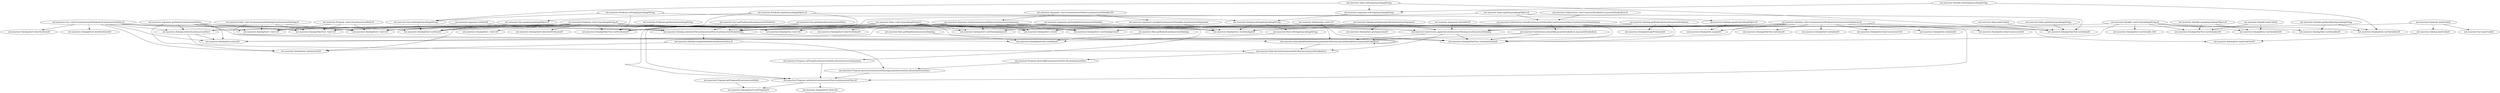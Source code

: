 digraph DependencyGraph {
	"net.mooctest.Argument.variable(Lnet/mooctest/Variable;)Lnet/mooctest/Argument;" -> "net.mooctest.DatalogTest1.testDatalog2()V";
	"net.mooctest.Fact.getPredicate()Lnet/mooctest/Predicate;" -> "net.mooctest.Datalog.substituteTo(Lnet/mooctest/Fact;)Lnet/mooctest/Substitution;";
	"net.mooctest.Fact.getPredicate()Lnet/mooctest/Predicate;" -> "net.mooctest.Program.canDerive(Lnet/mooctest/Fact;[Lnet/mooctest/Fact;)Z";
	"net.mooctest.Predicate.equals(Ljava/lang/Object;)Z" -> "net.mooctest.Datalog.substituteTo(Lnet/mooctest/Fact;)Lnet/mooctest/Substitution;";
	"net.mooctest.Predicate.equals(Ljava/lang/Object;)Z" -> "net.mooctest.Datalog.equals(Ljava/lang/Object;)Z";
	"net.mooctest.Predicate.equals(Ljava/lang/Object;)Z" -> "net.mooctest.DatalogOtherTest.testPredicate()V";
	"net.mooctest.Predicate.equals(Ljava/lang/Object;)Z" -> "net.mooctest.Fact.equals(Ljava/lang/Object;)Z";
	"net.mooctest.Predicate.hashCode()I" -> "net.mooctest.Fact.hashCode()I";
	"net.mooctest.Predicate.hashCode()I" -> "net.mooctest.Datalog.hashCode()I";
	"net.mooctest.Predicate.hashCode()I" -> "net.mooctest.DatalogOtherTest.testPredicate()V";
	"net.mooctest.Program.<init>([Lnet/mooctest/Rule;)V" -> "net.mooctest.DatalogTest4.<init>()V";
	"net.mooctest.Program.<init>([Lnet/mooctest/Rule;)V" -> "net.mooctest.DatalogTest5.<init>()V";
	"net.mooctest.Program.<init>([Lnet/mooctest/Rule;)V" -> "net.mooctest.DatalogOtherTest.<init>()V";
	"net.mooctest.Program.query(Lnet/mooctest/Datalog;[Lnet/mooctest/Fact;)[Lnet/mooctest/Fact;" -> "net.mooctest.Program.canDerive(Lnet/mooctest/Fact;[Lnet/mooctest/Fact;)Z";
	"net.mooctest.Predicate.<init>(Ljava/lang/String;)V" -> "net.mooctest.DatalogTest.<init>()V";
	"net.mooctest.Predicate.<init>(Ljava/lang/String;)V" -> "net.mooctest.DatalogTest3.testFact()V";
	"net.mooctest.Predicate.<init>(Ljava/lang/String;)V" -> "net.mooctest.DatalogTest1.<init>()V";
	"net.mooctest.Predicate.<init>(Ljava/lang/String;)V" -> "net.mooctest.DatalogTest1.test()V";
	"net.mooctest.Predicate.<init>(Ljava/lang/String;)V" -> "net.mooctest.DatalogTest1.testDatalogSames()V";
	"net.mooctest.Predicate.<init>(Ljava/lang/String;)V" -> "net.mooctest.DatalogTest.substituteTo()V";
	"net.mooctest.Predicate.<init>(Ljava/lang/String;)V" -> "net.mooctest.DatalogTest4.<init>()V";
	"net.mooctest.Predicate.<init>(Ljava/lang/String;)V" -> "net.mooctest.DatalogTest5.<init>()V";
	"net.mooctest.Predicate.<init>(Ljava/lang/String;)V" -> "net.mooctest.DatalogTest5.blowTestPredicate()V";
	"net.mooctest.Predicate.<init>(Ljava/lang/String;)V" -> "net.mooctest.DatalogOtherTest.<init>()V";
	"net.mooctest.Predicate.<init>(Ljava/lang/String;)V" -> "net.mooctest.DatalogTest1.testDatalog2()V";
	"net.mooctest.Predicate.<init>(Ljava/lang/String;)V" -> "net.mooctest.DatalogTest1.testDatalogGets()V";
	"net.mooctest.Predicate.<init>(Ljava/lang/String;)V" -> "net.mooctest.DatalogOtherTest.testPredicate()V";
	"net.mooctest.Argument.getValue()Lnet/mooctest/Value;" -> "net.mooctest.Datalog.substituteTo(Lnet/mooctest/Fact;)Lnet/mooctest/Substitution;";
	"net.mooctest.Argument.getValue()Lnet/mooctest/Value;" -> "net.mooctest.DatalogTest.substituteTo()V";
	"net.mooctest.Argument.getValue()Lnet/mooctest/Value;" -> "net.mooctest.DatalogTest4.<init>()V";
	"net.mooctest.Argument.getValue()Lnet/mooctest/Value;" -> "net.mooctest.DatalogTest5.<init>()V";
	"net.mooctest.Argument.getValue()Lnet/mooctest/Value;" -> "net.mooctest.DatalogOtherTest.<init>()V";
	"net.mooctest.Argument.getValue()Lnet/mooctest/Value;" -> "net.mooctest.DatalogOtherTest.testSubstitution()V";
	"net.mooctest.Argument.getValue()Lnet/mooctest/Value;" -> "net.mooctest.DatalogTest.toFact()V";
	"net.mooctest.Argument.getValue()Lnet/mooctest/Value;" -> "net.mooctest.Datalog.toFact()Lnet/mooctest/Fact;";
	"net.mooctest.Variable.equals(Ljava/lang/Object;)Z" -> "net.mooctest.DatalogTest2.testVariable3()V";
	"net.mooctest.Variable.equals(Ljava/lang/Object;)Z" -> "net.mooctest.DatalogOtherTest.testVariable3()V";
	"net.mooctest.Program.deriveAll([Lnet/mooctest/Fact;)[Lnet/mooctest/Fact;" -> "net.mooctest.Program.query(Lnet/mooctest/Datalog;[Lnet/mooctest/Fact;)[Lnet/mooctest/Fact;";
	"net.mooctest.Value.<init>(Ljava/lang/String;)V" -> "net.mooctest.DatalogTest.<init>()V";
	"net.mooctest.Value.<init>(Ljava/lang/String;)V" -> "net.mooctest.DatalogTest3.testFact()V";
	"net.mooctest.Value.<init>(Ljava/lang/String;)V" -> "net.mooctest.DatalogTest1.test()V";
	"net.mooctest.Value.<init>(Ljava/lang/String;)V" -> "net.mooctest.DatalogTest1.testDatalogSames()V";
	"net.mooctest.Value.<init>(Ljava/lang/String;)V" -> "net.mooctest.DatalogTest4.<init>()V";
	"net.mooctest.Value.<init>(Ljava/lang/String;)V" -> "net.mooctest.DatalogTest5.<init>()V";
	"net.mooctest.Value.<init>(Ljava/lang/String;)V" -> "net.mooctest.DatalogOtherTest.<init>()V";
	"net.mooctest.Value.<init>(Ljava/lang/String;)V" -> "net.mooctest.DatalogOtherTest.testSubstitution()V";
	"net.mooctest.Value.<init>(Ljava/lang/String;)V" -> "net.mooctest.DatalogTest5.blowTestValue()V";
	"net.mooctest.Value.<init>(Ljava/lang/String;)V" -> "net.mooctest.DatalogTest1.testDatalog2()V";
	"net.mooctest.Value.<init>(Ljava/lang/String;)V" -> "net.mooctest.DatalogTest1.testDatalogGets()V";
	"net.mooctest.Value.<init>(Ljava/lang/String;)V" -> "net.mooctest.DatalogOtherTest.testValue()V";
	"net.mooctest.Datalog.substituteTo(Lnet/mooctest/Fact;)Lnet/mooctest/Substitution;" -> "net.mooctest.Rule.findAllSubstitutions(Ljava/util/Collection;Ljava/util/LinkedList;)Ljava/util/LinkedList;";
	"net.mooctest.Datalog.substituteTo(Lnet/mooctest/Fact;)Lnet/mooctest/Substitution;" -> "net.mooctest.Datalog.compatibleWith(Lnet/mooctest/Fact;)Z";
	"net.mooctest.Argument.toString()Ljava/lang/String;" -> "net.mooctest.Datalog.toString()Ljava/lang/String;";
	"net.mooctest.Predicate.toString()Ljava/lang/String;" -> "net.mooctest.Fact.toString()Ljava/lang/String;";
	"net.mooctest.Predicate.toString()Ljava/lang/String;" -> "net.mooctest.Datalog.toString()Ljava/lang/String;";
	"net.mooctest.Predicate.toString()Ljava/lang/String;" -> "net.mooctest.DatalogOtherTest.testPredicate()V";
	"net.mooctest.Rule.deriveOnce(Ljava/util/Collection;)Ljava/util/LinkedList;" -> "net.mooctest.Program.deriveAll([Lnet/mooctest/Fact;)[Lnet/mooctest/Fact;";
	"net.mooctest.Datalog.equals(Ljava/lang/Object;)Z" -> "net.mooctest.DatalogTest.equals()V";
	"net.mooctest.Value.hashCode()I" -> "net.mooctest.DatalogOtherTest.testValue()V";
	"net.mooctest.Variable.<init>(Ljava/lang/String;)V" -> "net.mooctest.DatalogTest2.testVariable3()V";
	"net.mooctest.Variable.<init>(Ljava/lang/String;)V" -> "net.mooctest.DatalogOtherTest.testSubstitution()V";
	"net.mooctest.Variable.<init>(Ljava/lang/String;)V" -> "net.mooctest.DatalogTest2.testVariable2()V";
	"net.mooctest.Variable.<init>(Ljava/lang/String;)V" -> "net.mooctest.DatalogTest1.testDatalog2()V";
	"net.mooctest.Variable.<init>(Ljava/lang/String;)V" -> "net.mooctest.DatalogOtherTest.testVariable3()V";
	"net.mooctest.Variable.<init>(Ljava/lang/String;)V" -> "net.mooctest.DatalogTest2.testVariable_0()V";
	"net.mooctest.Variable.<init>(Ljava/lang/String;)V" -> "net.mooctest.DatalogTest2.testVariable()V";
	"net.mooctest.Fact.getValues()[Lnet/mooctest/Value;" -> "net.mooctest.Datalog.substituteTo(Lnet/mooctest/Fact;)Lnet/mooctest/Substitution;";
	"net.mooctest.Fact.getValues()[Lnet/mooctest/Value;" -> "net.mooctest.Program.canDerive(Lnet/mooctest/Fact;[Lnet/mooctest/Fact;)Z";
	"net.mooctest.Value.equals(Ljava/lang/Object;)Z" -> "net.mooctest.Datalog.substituteTo(Lnet/mooctest/Fact;)Lnet/mooctest/Substitution;";
	"net.mooctest.Value.equals(Ljava/lang/Object;)Z" -> "net.mooctest.Substitution.extend(Lnet/mooctest/Variable;Lnet/mooctest/Value;)Lnet/mooctest/Substitution;";
	"net.mooctest.Value.equals(Ljava/lang/Object;)Z" -> "net.mooctest.DatalogOtherTest.testValue()V";
	"net.mooctest.Substitution.<init>()V" -> "net.mooctest.Datalog.substituteTo(Lnet/mooctest/Fact;)Lnet/mooctest/Substitution;";
	"net.mooctest.Substitution.<init>()V" -> "net.mooctest.DatalogOtherTest.testSubstitution()V";
	"net.mooctest.Substitution.<init>()V" -> "net.mooctest.Rule.findAllSubstitutions(Ljava/util/Collection;Ljava/util/LinkedList;)Ljava/util/LinkedList;";
	"net.mooctest.Substitution.extend(Lnet/mooctest/Variable;Lnet/mooctest/Value;)Lnet/mooctest/Substitution;" -> "net.mooctest.Datalog.substituteTo(Lnet/mooctest/Fact;)Lnet/mooctest/Substitution;";
	"net.mooctest.Substitution.extend(Lnet/mooctest/Variable;Lnet/mooctest/Value;)Lnet/mooctest/Substitution;" -> "net.mooctest.DatalogOtherTest.testSubstitution()V";
	"net.mooctest.Substitution.extend(Lnet/mooctest/Variable;Lnet/mooctest/Value;)Lnet/mooctest/Substitution;" -> "net.mooctest.Substitution.extendAll(Ljava/util/LinkedList;)Ljava/util/LinkedList;";
	"net.mooctest.Variable.getIdentifier()Ljava/lang/String;" -> "net.mooctest.DatalogTest2.testVariable2()V";
	"net.mooctest.Variable.getIdentifier()Ljava/lang/String;" -> "net.mooctest.DatalogTest2.testVariable()V";
	"net.mooctest.Fact.<init>(Lnet/mooctest/Predicate;[Lnet/mooctest/Value;)V" -> "net.mooctest.DatalogTest3.testFact()V";
	"net.mooctest.Fact.<init>(Lnet/mooctest/Predicate;[Lnet/mooctest/Value;)V" -> "net.mooctest.DatalogTest.substituteTo()V";
	"net.mooctest.Fact.<init>(Lnet/mooctest/Predicate;[Lnet/mooctest/Value;)V" -> "net.mooctest.DatalogTest4.<init>()V";
	"net.mooctest.Fact.<init>(Lnet/mooctest/Predicate;[Lnet/mooctest/Value;)V" -> "net.mooctest.DatalogTest5.<init>()V";
	"net.mooctest.Fact.<init>(Lnet/mooctest/Predicate;[Lnet/mooctest/Value;)V" -> "net.mooctest.DatalogOtherTest.<init>()V";
	"net.mooctest.Fact.<init>(Lnet/mooctest/Predicate;[Lnet/mooctest/Value;)V" -> "net.mooctest.DatalogTest5.blowTestFact2()V";
	"net.mooctest.Fact.<init>(Lnet/mooctest/Predicate;[Lnet/mooctest/Value;)V" -> "net.mooctest.DatalogTest.toFact()V";
	"net.mooctest.Fact.<init>(Lnet/mooctest/Predicate;[Lnet/mooctest/Value;)V" -> "net.mooctest.DatalogTest5.blowTestFact()V";
	"net.mooctest.Fact.<init>(Lnet/mooctest/Predicate;[Lnet/mooctest/Value;)V" -> "net.mooctest.Datalog.toFact()Lnet/mooctest/Fact;";
	"net.mooctest.Argument.getVariable()Lnet/mooctest/Variable;" -> "net.mooctest.Datalog.substituteTo(Lnet/mooctest/Fact;)Lnet/mooctest/Substitution;";
	"net.mooctest.Argument.getVariable()Lnet/mooctest/Variable;" -> "net.mooctest.Substitution.applyOn(Lnet/mooctest/Datalog;)Lnet/mooctest/Datalog;";
	"net.mooctest.Argument.getVariable()Lnet/mooctest/Variable;" -> "net.mooctest.DatalogTest.toFact()V";
	"net.mooctest.Datalog.<init>(Lnet/mooctest/Predicate;[Lnet/mooctest/Argument;)V" -> "net.mooctest.DatalogTest.equals()V";
	"net.mooctest.Datalog.<init>(Lnet/mooctest/Predicate;[Lnet/mooctest/Argument;)V" -> "net.mooctest.DatalogTest1.test()V";
	"net.mooctest.Datalog.<init>(Lnet/mooctest/Predicate;[Lnet/mooctest/Argument;)V" -> "net.mooctest.DatalogTest1.testDatalogSames()V";
	"net.mooctest.Datalog.<init>(Lnet/mooctest/Predicate;[Lnet/mooctest/Argument;)V" -> "net.mooctest.Substitution.applyOn(Lnet/mooctest/Datalog;)Lnet/mooctest/Datalog;";
	"net.mooctest.Datalog.<init>(Lnet/mooctest/Predicate;[Lnet/mooctest/Argument;)V" -> "net.mooctest.DatalogTest.toFact()V";
	"net.mooctest.Datalog.<init>(Lnet/mooctest/Predicate;[Lnet/mooctest/Argument;)V" -> "net.mooctest.DatalogTest.initialize()V";
	"net.mooctest.Datalog.<init>(Lnet/mooctest/Predicate;[Lnet/mooctest/Argument;)V" -> "net.mooctest.DatalogTest1.testDatalog2()V";
	"net.mooctest.Datalog.<init>(Lnet/mooctest/Predicate;[Lnet/mooctest/Argument;)V" -> "net.mooctest.DatalogTest.blowConstructor2()V";
	"net.mooctest.Datalog.<init>(Lnet/mooctest/Predicate;[Lnet/mooctest/Argument;)V" -> "net.mooctest.DatalogOtherTest.initialize()V";
	"net.mooctest.Datalog.<init>(Lnet/mooctest/Predicate;[Lnet/mooctest/Argument;)V" -> "net.mooctest.DatalogTest5.initialize()V";
	"net.mooctest.Datalog.<init>(Lnet/mooctest/Predicate;[Lnet/mooctest/Argument;)V" -> "net.mooctest.DatalogTest1.testDatalogGets()V";
	"net.mooctest.Datalog.<init>(Lnet/mooctest/Predicate;[Lnet/mooctest/Argument;)V" -> "net.mooctest.DatalogTest.hashCodeTest()V";
	"net.mooctest.Datalog.<init>(Lnet/mooctest/Predicate;[Lnet/mooctest/Argument;)V" -> "net.mooctest.Program.canDerive(Lnet/mooctest/Fact;[Lnet/mooctest/Fact;)Z";
	"net.mooctest.Datalog.<init>(Lnet/mooctest/Predicate;[Lnet/mooctest/Argument;)V" -> "net.mooctest.DatalogTest.blowConstructor1()V";
	"net.mooctest.Program.valToArg([Lnet/mooctest/Value;)[Lnet/mooctest/Argument;" -> "net.mooctest.Program.canDerive(Lnet/mooctest/Fact;[Lnet/mooctest/Fact;)Z";
	"net.mooctest.Datalog.getPredicate()Lnet/mooctest/Predicate;" -> "net.mooctest.Substitution.applyOn(Lnet/mooctest/Datalog;)Lnet/mooctest/Datalog;";
	"net.mooctest.Datalog.getPredicate()Lnet/mooctest/Predicate;" -> "net.mooctest.DatalogOtherTest.testSubstitution()V";
	"net.mooctest.Datalog.getPredicate()Lnet/mooctest/Predicate;" -> "net.mooctest.DatalogTest.getPredicate()V";
	"net.mooctest.Datalog.getPredicate()Lnet/mooctest/Predicate;" -> "net.mooctest.DatalogTest1.testDatalogGets()V";
	"net.mooctest.Rule.toString()Ljava/lang/String;" -> "net.mooctest.DatalogOtherTest.testRule()V";
	"net.mooctest.Substitution.applyOn(Lnet/mooctest/Datalog;)Lnet/mooctest/Datalog;" -> "net.mooctest.Rule.deriveOnce(Ljava/util/Collection;)Ljava/util/LinkedList;";
	"net.mooctest.Substitution.applyOn(Lnet/mooctest/Datalog;)Lnet/mooctest/Datalog;" -> "net.mooctest.DatalogOtherTest.testSubstitution()V";
	"net.mooctest.Substitution.applyOn(Lnet/mooctest/Datalog;)Lnet/mooctest/Datalog;" -> "net.mooctest.Rule.findAllSubstitutions(Ljava/util/Collection;Ljava/util/LinkedList;)Ljava/util/LinkedList;";
	"net.mooctest.Value.getValue()Ljava/lang/String;" -> "net.mooctest.DatalogOtherTest.testValue()V";
	"net.mooctest.Datalog.getArguments()[Lnet/mooctest/Argument;" -> "net.mooctest.DatalogTest1.test()V";
	"net.mooctest.Datalog.getArguments()[Lnet/mooctest/Argument;" -> "net.mooctest.DatalogTest.getArguments()V";
	"net.mooctest.Datalog.getArguments()[Lnet/mooctest/Argument;" -> "net.mooctest.Substitution.applyOn(Lnet/mooctest/Datalog;)Lnet/mooctest/Datalog;";
	"net.mooctest.Variable.hashCode()I" -> "net.mooctest.DatalogTest2.testVariable3()V";
	"net.mooctest.Variable.hashCode()I" -> "net.mooctest.DatalogOtherTest.testVariable3()V";
	"net.mooctest.Fact.toString()Ljava/lang/String;" -> "net.mooctest.DatalogTest3.testFact()V";
	"net.mooctest.Argument.isVariable()Z" -> "net.mooctest.Substitution.applyOn(Lnet/mooctest/Datalog;)Lnet/mooctest/Datalog;";
	"net.mooctest.Argument.value(Lnet/mooctest/Value;)Lnet/mooctest/Argument;" -> "net.mooctest.DatalogTest.<init>()V";
	"net.mooctest.Argument.value(Lnet/mooctest/Value;)Lnet/mooctest/Argument;" -> "net.mooctest.DatalogTest1.test()V";
	"net.mooctest.Argument.value(Lnet/mooctest/Value;)Lnet/mooctest/Argument;" -> "net.mooctest.DatalogTest1.testDatalogSames()V";
	"net.mooctest.Argument.value(Lnet/mooctest/Value;)Lnet/mooctest/Argument;" -> "net.mooctest.DatalogTest4.<init>()V";
	"net.mooctest.Argument.value(Lnet/mooctest/Value;)Lnet/mooctest/Argument;" -> "net.mooctest.DatalogTest5.<init>()V";
	"net.mooctest.Argument.value(Lnet/mooctest/Value;)Lnet/mooctest/Argument;" -> "net.mooctest.Program.valToArg([Lnet/mooctest/Value;)[Lnet/mooctest/Argument;";
	"net.mooctest.Argument.value(Lnet/mooctest/Value;)Lnet/mooctest/Argument;" -> "net.mooctest.DatalogOtherTest.<init>()V";
	"net.mooctest.Argument.value(Lnet/mooctest/Value;)Lnet/mooctest/Argument;" -> "net.mooctest.Substitution.applyOn(Lnet/mooctest/Datalog;)Lnet/mooctest/Datalog;";
	"net.mooctest.Argument.value(Lnet/mooctest/Value;)Lnet/mooctest/Argument;" -> "net.mooctest.DatalogTest1.testDatalog2()V";
	"net.mooctest.Argument.value(Lnet/mooctest/Value;)Lnet/mooctest/Argument;" -> "net.mooctest.DatalogTest1.testDatalogGets()V";
	"net.mooctest.Predicate.getName()Ljava/lang/String;" -> "net.mooctest.DatalogOtherTest.testPredicate()V";
	"net.mooctest.Argument.isValue()Z" -> "net.mooctest.Datalog.substituteTo(Lnet/mooctest/Fact;)Lnet/mooctest/Substitution;";
	"net.mooctest.Argument.isValue()Z" -> "net.mooctest.Datalog.toFact()Lnet/mooctest/Fact;";
	"net.mooctest.Rule.getHead()Lnet/mooctest/Datalog;" -> "net.mooctest.DatalogOtherTest.testRule()V";
	"net.mooctest.Datalog.hashCode()I" -> "net.mooctest.DatalogTest.hashCodeTest()V";
	"net.mooctest.Rule.findAllSubstitutions(Ljava/util/Collection;Ljava/util/LinkedList;)Ljava/util/LinkedList;" -> "net.mooctest.Rule.deriveOnce(Ljava/util/Collection;)Ljava/util/LinkedList;";
	"net.mooctest.Rule.findAllSubstitutions(Ljava/util/Collection;Ljava/util/LinkedList;)Ljava/util/LinkedList;" -> "net.mooctest.Rule.findAllSubstitutions(Ljava/util/Collection;Ljava/util/LinkedList;)Ljava/util/LinkedList;";
	"net.mooctest.Rule.getBody()[Lnet/mooctest/Datalog;" -> "net.mooctest.DatalogOtherTest.testRule()V";
	"net.mooctest.Datalog.toString()Ljava/lang/String;" -> "net.mooctest.Rule.toString()Ljava/lang/String;";
	"net.mooctest.Datalog.toString()Ljava/lang/String;" -> "net.mooctest.DatalogTest1.testDatalog2()V";
	"net.mooctest.Value.toString()Ljava/lang/String;" -> "net.mooctest.Argument.toString()Ljava/lang/String;";
	"net.mooctest.Value.toString()Ljava/lang/String;" -> "net.mooctest.Fact.toString()Ljava/lang/String;";
	"net.mooctest.Value.toString()Ljava/lang/String;" -> "net.mooctest.DatalogOtherTest.testValue()V";
	"net.mooctest.Program.canDerive(Lnet/mooctest/Fact;[Lnet/mooctest/Fact;)Z" -> "net.mooctest.DatalogTest4.testProgram()V";
	"net.mooctest.Program.canDerive(Lnet/mooctest/Fact;[Lnet/mooctest/Fact;)Z" -> "net.mooctest.DatalogTest5.blow1()V";
	"net.mooctest.Variable.toString()Ljava/lang/String;" -> "net.mooctest.Argument.toString()Ljava/lang/String;";
	"net.mooctest.Variable.toString()Ljava/lang/String;" -> "net.mooctest.DatalogTest2.testVariable2()V";
	"net.mooctest.Substitution.<init>(Ljava/util/LinkedList;Ljava/util/LinkedList;)V" -> "net.mooctest.Substitution.extend(Lnet/mooctest/Variable;Lnet/mooctest/Value;)Lnet/mooctest/Substitution;";
	"net.mooctest.Argument.<init>(Lnet/mooctest/Value;Lnet/mooctest/Variable;Z)V" -> "net.mooctest.Argument.variable(Lnet/mooctest/Variable;)Lnet/mooctest/Argument;";
	"net.mooctest.Argument.<init>(Lnet/mooctest/Value;Lnet/mooctest/Variable;Z)V" -> "net.mooctest.Argument.value(Lnet/mooctest/Value;)Lnet/mooctest/Argument;";
	"net.mooctest.Rule.<init>(Lnet/mooctest/Datalog;[Lnet/mooctest/Datalog;)V" -> "net.mooctest.DatalogTest4.<init>()V";
	"net.mooctest.Rule.<init>(Lnet/mooctest/Datalog;[Lnet/mooctest/Datalog;)V" -> "net.mooctest.DatalogTest5.<init>()V";
	"net.mooctest.Rule.<init>(Lnet/mooctest/Datalog;[Lnet/mooctest/Datalog;)V" -> "net.mooctest.DatalogOtherTest.<init>()V";
	"net.mooctest.Rule.<init>(Lnet/mooctest/Datalog;[Lnet/mooctest/Datalog;)V" -> "net.mooctest.DatalogOtherTest.testRule()V";
	"net.mooctest.Substitution.extendAll(Ljava/util/LinkedList;)Ljava/util/LinkedList;" -> "net.mooctest.DatalogOtherTest.testSubstitution()V";
	"net.mooctest.Substitution.extendAll(Ljava/util/LinkedList;)Ljava/util/LinkedList;" -> "net.mooctest.Rule.findAllSubstitutions(Ljava/util/Collection;Ljava/util/LinkedList;)Ljava/util/LinkedList;";
	"net.mooctest.Program.getProgram()[Lnet/mooctest/Rule;" -> "net.mooctest.DatalogTest4.testProgram()V";
	"net.mooctest.Fact.equals(Ljava/lang/Object;)Z" -> "net.mooctest.DatalogTest3.testFact()V";
	"net.mooctest.Datalog.toFact()Lnet/mooctest/Fact;" -> "net.mooctest.Rule.deriveOnce(Ljava/util/Collection;)Ljava/util/LinkedList;";
	"net.mooctest.Datalog.toFact()Lnet/mooctest/Fact;" -> "net.mooctest.DatalogTest.toFact()V";
	"net.mooctest.Datalog.compatibleWith(Lnet/mooctest/Fact;)Z" -> "net.mooctest.Program.query(Lnet/mooctest/Datalog;[Lnet/mooctest/Fact;)[Lnet/mooctest/Fact;";
	"net.mooctest.Datalog.compatibleWith(Lnet/mooctest/Fact;)Z" -> "net.mooctest.DatalogTest.substituteTo()V";
}
